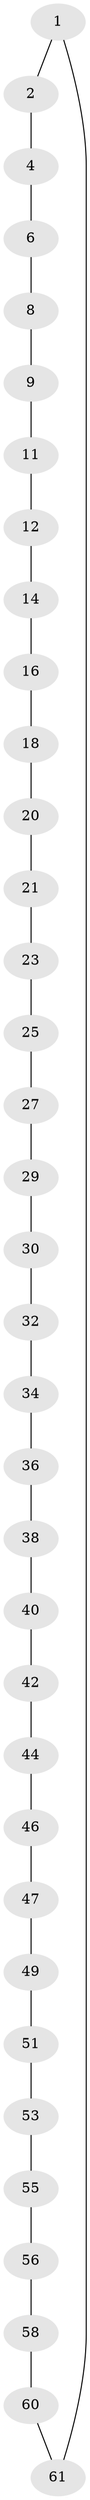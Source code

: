 // Generated by graph-tools (version 1.1) at 2025/52/02/27/25 19:52:24]
// undirected, 35 vertices, 35 edges
graph export_dot {
graph [start="1"]
  node [color=gray90,style=filled];
  1;
  2 [super="+3"];
  4 [super="+5"];
  6 [super="+7"];
  8;
  9 [super="+10"];
  11;
  12 [super="+13"];
  14 [super="+15"];
  16 [super="+17"];
  18 [super="+19"];
  20;
  21 [super="+22"];
  23 [super="+24"];
  25 [super="+26"];
  27 [super="+28"];
  29;
  30 [super="+31"];
  32 [super="+33"];
  34 [super="+35"];
  36 [super="+37"];
  38 [super="+39"];
  40 [super="+41"];
  42 [super="+43"];
  44 [super="+45"];
  46;
  47 [super="+48"];
  49 [super="+50"];
  51 [super="+52"];
  53 [super="+54"];
  55;
  56 [super="+57"];
  58 [super="+59"];
  60;
  61 [super="+62"];
  1 -- 2;
  1 -- 61;
  2 -- 4;
  4 -- 6;
  6 -- 8;
  8 -- 9;
  9 -- 11;
  11 -- 12;
  12 -- 14;
  14 -- 16;
  16 -- 18;
  18 -- 20;
  20 -- 21;
  21 -- 23;
  23 -- 25;
  25 -- 27;
  27 -- 29;
  29 -- 30;
  30 -- 32;
  32 -- 34;
  34 -- 36;
  36 -- 38;
  38 -- 40;
  40 -- 42;
  42 -- 44;
  44 -- 46;
  46 -- 47;
  47 -- 49;
  49 -- 51;
  51 -- 53;
  53 -- 55;
  55 -- 56;
  56 -- 58;
  58 -- 60;
  60 -- 61;
}
